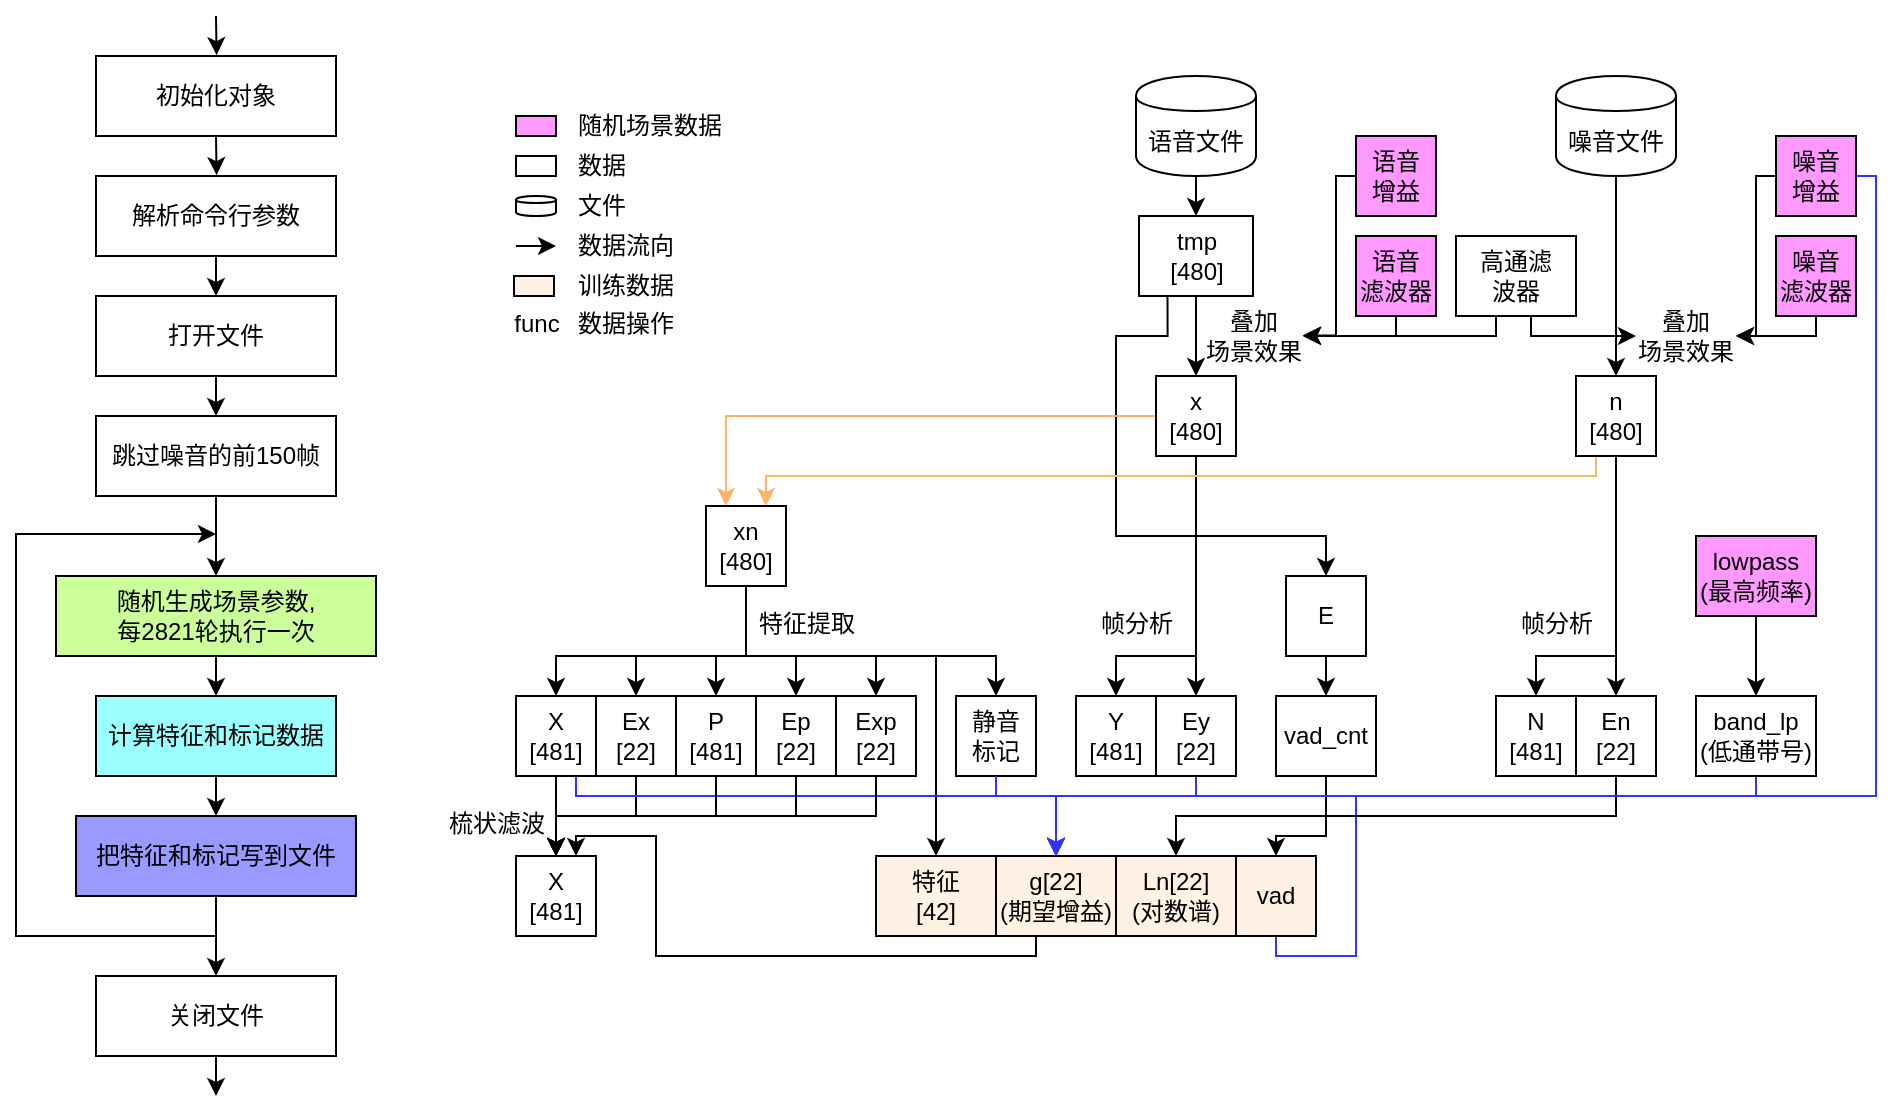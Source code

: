 <mxfile version="12.1.7" pages="1"><diagram id="Eno1FcE4pSasmnX2kMpa" name="Page-1"><mxGraphModel dx="1385" dy="594" grid="1" gridSize="10" guides="1" tooltips="1" connect="1" arrows="1" fold="1" page="1" pageScale="1" pageWidth="1169" pageHeight="827" math="0" shadow="0"><root><mxCell id="0"/><mxCell id="1" parent="0"/><mxCell id="DmsO5aZ3z_iP_1hKbd0V-72" style="edgeStyle=orthogonalEdgeStyle;rounded=0;orthogonalLoop=1;jettySize=auto;html=1;exitX=0.5;exitY=1;exitDx=0;exitDy=0;entryX=0.5;entryY=0;entryDx=0;entryDy=0;" edge="1" parent="1" source="DmsO5aZ3z_iP_1hKbd0V-73" target="DmsO5aZ3z_iP_1hKbd0V-75"><mxGeometry relative="1" as="geometry"/></mxCell><mxCell id="DmsO5aZ3z_iP_1hKbd0V-73" value="解析命令行参数" style="rounded=0;whiteSpace=wrap;html=1;" vertex="1" parent="1"><mxGeometry x="120" y="260" width="120" height="40" as="geometry"/></mxCell><mxCell id="DmsO5aZ3z_iP_1hKbd0V-74" style="edgeStyle=orthogonalEdgeStyle;rounded=0;orthogonalLoop=1;jettySize=auto;html=1;exitX=0.5;exitY=1;exitDx=0;exitDy=0;entryX=0.5;entryY=0;entryDx=0;entryDy=0;" edge="1" parent="1" source="DmsO5aZ3z_iP_1hKbd0V-75" target="DmsO5aZ3z_iP_1hKbd0V-77"><mxGeometry relative="1" as="geometry"/></mxCell><mxCell id="DmsO5aZ3z_iP_1hKbd0V-75" value="打开文件" style="rounded=0;whiteSpace=wrap;html=1;" vertex="1" parent="1"><mxGeometry x="120" y="320" width="120" height="40" as="geometry"/></mxCell><mxCell id="DmsO5aZ3z_iP_1hKbd0V-76" style="edgeStyle=orthogonalEdgeStyle;rounded=0;orthogonalLoop=1;jettySize=auto;html=1;exitX=0.5;exitY=1;exitDx=0;exitDy=0;entryX=0.5;entryY=0;entryDx=0;entryDy=0;" edge="1" parent="1" source="DmsO5aZ3z_iP_1hKbd0V-77" target="DmsO5aZ3z_iP_1hKbd0V-79"><mxGeometry relative="1" as="geometry"/></mxCell><mxCell id="DmsO5aZ3z_iP_1hKbd0V-77" value="跳过噪音的前150帧" style="rounded=0;whiteSpace=wrap;html=1;" vertex="1" parent="1"><mxGeometry x="120" y="380" width="120" height="40" as="geometry"/></mxCell><mxCell id="DmsO5aZ3z_iP_1hKbd0V-97" style="edgeStyle=orthogonalEdgeStyle;rounded=0;orthogonalLoop=1;jettySize=auto;html=1;exitX=0.5;exitY=1;exitDx=0;exitDy=0;entryX=0.5;entryY=0;entryDx=0;entryDy=0;" edge="1" parent="1" source="DmsO5aZ3z_iP_1hKbd0V-79" target="DmsO5aZ3z_iP_1hKbd0V-87"><mxGeometry relative="1" as="geometry"/></mxCell><mxCell id="DmsO5aZ3z_iP_1hKbd0V-79" value="随机生成场景参数, &lt;br&gt;每2821轮执行一次" style="rounded=0;whiteSpace=wrap;html=1;fillColor=#CCFF99;" vertex="1" parent="1"><mxGeometry x="100" y="460" width="160" height="40" as="geometry"/></mxCell><mxCell id="DmsO5aZ3z_iP_1hKbd0V-80" style="edgeStyle=orthogonalEdgeStyle;rounded=0;orthogonalLoop=1;jettySize=auto;html=1;exitX=0.5;exitY=1;exitDx=0;exitDy=0;entryX=0.5;entryY=0;entryDx=0;entryDy=0;" edge="1" parent="1" target="DmsO5aZ3z_iP_1hKbd0V-83"><mxGeometry relative="1" as="geometry"><mxPoint x="199.167" y="740.167" as="sourcePoint"/></mxGeometry></mxCell><mxCell id="DmsO5aZ3z_iP_1hKbd0V-82" style="edgeStyle=orthogonalEdgeStyle;rounded=0;orthogonalLoop=1;jettySize=auto;html=1;exitX=0.5;exitY=1;exitDx=0;exitDy=0;entryX=0.5;entryY=0;entryDx=0;entryDy=0;" edge="1" parent="1" source="DmsO5aZ3z_iP_1hKbd0V-83"><mxGeometry relative="1" as="geometry"><mxPoint x="199.167" y="820.167" as="targetPoint"/></mxGeometry></mxCell><mxCell id="DmsO5aZ3z_iP_1hKbd0V-96" style="edgeStyle=orthogonalEdgeStyle;rounded=0;orthogonalLoop=1;jettySize=auto;html=1;exitX=0.5;exitY=1;exitDx=0;exitDy=0;entryX=0.5;entryY=0;entryDx=0;entryDy=0;" edge="1" parent="1" source="DmsO5aZ3z_iP_1hKbd0V-87" target="DmsO5aZ3z_iP_1hKbd0V-90"><mxGeometry relative="1" as="geometry"/></mxCell><mxCell id="DmsO5aZ3z_iP_1hKbd0V-87" value="计算特征和标记数据" style="rounded=0;whiteSpace=wrap;html=1;fillColor=#99FFFF;" vertex="1" parent="1"><mxGeometry x="120" y="520" width="120" height="40" as="geometry"/></mxCell><mxCell id="DmsO5aZ3z_iP_1hKbd0V-88" style="edgeStyle=orthogonalEdgeStyle;rounded=0;orthogonalLoop=1;jettySize=auto;html=1;exitX=0.5;exitY=1;exitDx=0;exitDy=0;entryX=0.5;entryY=0;entryDx=0;entryDy=0;" edge="1" parent="1" source="DmsO5aZ3z_iP_1hKbd0V-90" target="DmsO5aZ3z_iP_1hKbd0V-95"><mxGeometry relative="1" as="geometry"><mxPoint x="199.5" y="730" as="targetPoint"/></mxGeometry></mxCell><mxCell id="DmsO5aZ3z_iP_1hKbd0V-89" style="edgeStyle=orthogonalEdgeStyle;rounded=0;orthogonalLoop=1;jettySize=auto;html=1;exitX=0.5;exitY=1;exitDx=0;exitDy=0;" edge="1" parent="1" source="DmsO5aZ3z_iP_1hKbd0V-90"><mxGeometry relative="1" as="geometry"><mxPoint x="180" y="439" as="targetPoint"/><Array as="points"><mxPoint x="180" y="640"/><mxPoint x="80" y="640"/><mxPoint x="80" y="439"/></Array></mxGeometry></mxCell><mxCell id="DmsO5aZ3z_iP_1hKbd0V-90" value="把特征和标记写到文件" style="rounded=0;whiteSpace=wrap;html=1;fillColor=#9999FF;" vertex="1" parent="1"><mxGeometry x="110" y="580" width="140" height="40" as="geometry"/></mxCell><mxCell id="DmsO5aZ3z_iP_1hKbd0V-91" style="edgeStyle=orthogonalEdgeStyle;rounded=0;orthogonalLoop=1;jettySize=auto;html=1;exitX=0.5;exitY=1;exitDx=0;exitDy=0;entryX=0.5;entryY=0;entryDx=0;entryDy=0;" edge="1" parent="1" source="DmsO5aZ3z_iP_1hKbd0V-92"><mxGeometry relative="1" as="geometry"><mxPoint x="180.286" y="259.571" as="targetPoint"/></mxGeometry></mxCell><mxCell id="DmsO5aZ3z_iP_1hKbd0V-92" value="初始化对象" style="rounded=0;whiteSpace=wrap;html=1;" vertex="1" parent="1"><mxGeometry x="120" y="200" width="120" height="40" as="geometry"/></mxCell><mxCell id="DmsO5aZ3z_iP_1hKbd0V-93" style="edgeStyle=orthogonalEdgeStyle;rounded=0;orthogonalLoop=1;jettySize=auto;html=1;exitX=0.5;exitY=1;exitDx=0;exitDy=0;entryX=0.5;entryY=0;entryDx=0;entryDy=0;" edge="1" parent="1"><mxGeometry relative="1" as="geometry"><mxPoint x="180.286" y="199.571" as="targetPoint"/><mxPoint x="180" y="180" as="sourcePoint"/></mxGeometry></mxCell><mxCell id="DmsO5aZ3z_iP_1hKbd0V-94" style="edgeStyle=orthogonalEdgeStyle;rounded=0;orthogonalLoop=1;jettySize=auto;html=1;exitX=0.5;exitY=1;exitDx=0;exitDy=0;" edge="1" parent="1" source="DmsO5aZ3z_iP_1hKbd0V-95"><mxGeometry relative="1" as="geometry"><mxPoint x="180" y="720" as="targetPoint"/></mxGeometry></mxCell><mxCell id="DmsO5aZ3z_iP_1hKbd0V-95" value="关闭文件" style="rounded=0;whiteSpace=wrap;html=1;shadow=0;strokeColor=#000000;fillColor=none;" vertex="1" parent="1"><mxGeometry x="120" y="660" width="120" height="40" as="geometry"/></mxCell><mxCell id="DmsO5aZ3z_iP_1hKbd0V-251" style="edgeStyle=orthogonalEdgeStyle;rounded=0;orthogonalLoop=1;jettySize=auto;html=1;exitX=0.5;exitY=1;exitDx=0;exitDy=0;entryX=0.5;entryY=0;entryDx=0;entryDy=0;strokeColor=#000000;fillColor=#33FFFF;" edge="1" parent="1" source="DmsO5aZ3z_iP_1hKbd0V-149" target="DmsO5aZ3z_iP_1hKbd0V-151"><mxGeometry relative="1" as="geometry"/></mxCell><mxCell id="DmsO5aZ3z_iP_1hKbd0V-149" value="语音文件" style="shape=cylinder;whiteSpace=wrap;html=1;boundedLbl=1;backgroundOutline=1;fillColor=none;" vertex="1" parent="1"><mxGeometry x="640" y="210" width="60" height="50" as="geometry"/></mxCell><mxCell id="DmsO5aZ3z_iP_1hKbd0V-166" style="edgeStyle=orthogonalEdgeStyle;rounded=0;orthogonalLoop=1;jettySize=auto;html=1;exitX=0.5;exitY=1;exitDx=0;exitDy=0;entryX=0.5;entryY=0;entryDx=0;entryDy=0;" edge="1" parent="1" source="DmsO5aZ3z_iP_1hKbd0V-150" target="DmsO5aZ3z_iP_1hKbd0V-165"><mxGeometry relative="1" as="geometry"/></mxCell><mxCell id="DmsO5aZ3z_iP_1hKbd0V-150" value="噪音文件" style="shape=cylinder;whiteSpace=wrap;html=1;boundedLbl=1;backgroundOutline=1;fillColor=none;" vertex="1" parent="1"><mxGeometry x="850" y="210" width="60" height="50" as="geometry"/></mxCell><mxCell id="DmsO5aZ3z_iP_1hKbd0V-156" style="edgeStyle=orthogonalEdgeStyle;rounded=0;orthogonalLoop=1;jettySize=auto;html=1;entryX=0.5;entryY=0;entryDx=0;entryDy=0;" edge="1" parent="1" source="DmsO5aZ3z_iP_1hKbd0V-151" target="DmsO5aZ3z_iP_1hKbd0V-155"><mxGeometry relative="1" as="geometry"/></mxCell><mxCell id="DmsO5aZ3z_iP_1hKbd0V-245" style="edgeStyle=orthogonalEdgeStyle;rounded=0;orthogonalLoop=1;jettySize=auto;html=1;entryX=0.5;entryY=0;entryDx=0;entryDy=0;strokeColor=#000000;fillColor=#33FFFF;exitX=0.25;exitY=1;exitDx=0;exitDy=0;" edge="1" parent="1" source="DmsO5aZ3z_iP_1hKbd0V-151" target="DmsO5aZ3z_iP_1hKbd0V-152"><mxGeometry relative="1" as="geometry"><Array as="points"><mxPoint x="656" y="340"/><mxPoint x="630" y="340"/><mxPoint x="630" y="440"/><mxPoint x="735" y="440"/></Array></mxGeometry></mxCell><mxCell id="DmsO5aZ3z_iP_1hKbd0V-151" value="tmp&lt;br&gt;[480]" style="rounded=0;whiteSpace=wrap;html=1;fillColor=none;" vertex="1" parent="1"><mxGeometry x="641.5" y="280" width="57" height="40" as="geometry"/></mxCell><mxCell id="DmsO5aZ3z_iP_1hKbd0V-244" style="edgeStyle=orthogonalEdgeStyle;rounded=0;orthogonalLoop=1;jettySize=auto;html=1;exitX=0.5;exitY=1;exitDx=0;exitDy=0;entryX=0.5;entryY=0;entryDx=0;entryDy=0;strokeColor=#000000;fillColor=#FFB366;" edge="1" parent="1" source="DmsO5aZ3z_iP_1hKbd0V-152" target="DmsO5aZ3z_iP_1hKbd0V-153"><mxGeometry relative="1" as="geometry"/></mxCell><mxCell id="DmsO5aZ3z_iP_1hKbd0V-152" value="E" style="rounded=0;whiteSpace=wrap;html=1;fillColor=none;" vertex="1" parent="1"><mxGeometry x="715" y="460" width="40" height="40" as="geometry"/></mxCell><mxCell id="DmsO5aZ3z_iP_1hKbd0V-246" style="edgeStyle=orthogonalEdgeStyle;rounded=0;orthogonalLoop=1;jettySize=auto;html=1;exitX=0.5;exitY=1;exitDx=0;exitDy=0;entryX=0.5;entryY=0;entryDx=0;entryDy=0;strokeColor=#000000;fillColor=#FFB366;" edge="1" parent="1" source="DmsO5aZ3z_iP_1hKbd0V-153" target="DmsO5aZ3z_iP_1hKbd0V-154"><mxGeometry relative="1" as="geometry"><Array as="points"><mxPoint x="735" y="590"/><mxPoint x="710" y="590"/></Array></mxGeometry></mxCell><mxCell id="DmsO5aZ3z_iP_1hKbd0V-153" value="vad_cnt" style="rounded=0;whiteSpace=wrap;html=1;fillColor=none;" vertex="1" parent="1"><mxGeometry x="710" y="520" width="50" height="40" as="geometry"/></mxCell><mxCell id="DmsO5aZ3z_iP_1hKbd0V-247" style="edgeStyle=orthogonalEdgeStyle;rounded=0;orthogonalLoop=1;jettySize=auto;html=1;entryX=0.5;entryY=0;entryDx=0;entryDy=0;strokeColor=#3333FF;fillColor=#FFB366;exitX=0.5;exitY=1;exitDx=0;exitDy=0;" edge="1" parent="1" source="DmsO5aZ3z_iP_1hKbd0V-154" target="DmsO5aZ3z_iP_1hKbd0V-206"><mxGeometry relative="1" as="geometry"><Array as="points"><mxPoint x="710" y="650"/><mxPoint x="750" y="650"/><mxPoint x="750" y="570"/><mxPoint x="600" y="570"/></Array></mxGeometry></mxCell><mxCell id="DmsO5aZ3z_iP_1hKbd0V-154" value="vad" style="rounded=0;whiteSpace=wrap;html=1;fillColor=#FFF1E3;" vertex="1" parent="1"><mxGeometry x="690" y="600" width="40" height="40" as="geometry"/></mxCell><mxCell id="DmsO5aZ3z_iP_1hKbd0V-172" style="edgeStyle=orthogonalEdgeStyle;rounded=0;orthogonalLoop=1;jettySize=auto;html=1;exitX=0.5;exitY=1;exitDx=0;exitDy=0;entryX=0.5;entryY=0;entryDx=0;entryDy=0;" edge="1" parent="1" source="DmsO5aZ3z_iP_1hKbd0V-155" target="DmsO5aZ3z_iP_1hKbd0V-168"><mxGeometry relative="1" as="geometry"/></mxCell><mxCell id="DmsO5aZ3z_iP_1hKbd0V-175" style="edgeStyle=orthogonalEdgeStyle;rounded=0;orthogonalLoop=1;jettySize=auto;html=1;exitX=0.5;exitY=1;exitDx=0;exitDy=0;entryX=0.5;entryY=0;entryDx=0;entryDy=0;" edge="1" parent="1" source="DmsO5aZ3z_iP_1hKbd0V-155" target="DmsO5aZ3z_iP_1hKbd0V-169"><mxGeometry relative="1" as="geometry"><Array as="points"><mxPoint x="670" y="500"/><mxPoint x="630" y="500"/></Array></mxGeometry></mxCell><mxCell id="DmsO5aZ3z_iP_1hKbd0V-182" style="edgeStyle=orthogonalEdgeStyle;rounded=0;orthogonalLoop=1;jettySize=auto;html=1;entryX=0.25;entryY=0;entryDx=0;entryDy=0;strokeColor=#FFB366;fillColor=#FFB366;" edge="1" parent="1" source="DmsO5aZ3z_iP_1hKbd0V-155" target="DmsO5aZ3z_iP_1hKbd0V-181"><mxGeometry relative="1" as="geometry"/></mxCell><mxCell id="DmsO5aZ3z_iP_1hKbd0V-155" value="x&lt;br&gt;[480]" style="rounded=0;whiteSpace=wrap;html=1;fillColor=none;" vertex="1" parent="1"><mxGeometry x="650" y="360" width="40" height="40" as="geometry"/></mxCell><mxCell id="DmsO5aZ3z_iP_1hKbd0V-173" style="edgeStyle=orthogonalEdgeStyle;rounded=0;orthogonalLoop=1;jettySize=auto;html=1;exitX=0.5;exitY=1;exitDx=0;exitDy=0;entryX=0.5;entryY=0;entryDx=0;entryDy=0;" edge="1" parent="1" source="DmsO5aZ3z_iP_1hKbd0V-165" target="DmsO5aZ3z_iP_1hKbd0V-170"><mxGeometry relative="1" as="geometry"/></mxCell><mxCell id="DmsO5aZ3z_iP_1hKbd0V-174" style="edgeStyle=orthogonalEdgeStyle;rounded=0;orthogonalLoop=1;jettySize=auto;html=1;exitX=0.5;exitY=1;exitDx=0;exitDy=0;entryX=0.5;entryY=0;entryDx=0;entryDy=0;" edge="1" parent="1" source="DmsO5aZ3z_iP_1hKbd0V-165" target="DmsO5aZ3z_iP_1hKbd0V-171"><mxGeometry relative="1" as="geometry"><Array as="points"><mxPoint x="880" y="500"/><mxPoint x="840" y="500"/></Array></mxGeometry></mxCell><mxCell id="DmsO5aZ3z_iP_1hKbd0V-183" style="edgeStyle=orthogonalEdgeStyle;rounded=0;orthogonalLoop=1;jettySize=auto;html=1;entryX=0.75;entryY=0;entryDx=0;entryDy=0;strokeColor=#FFB366;exitX=0;exitY=0.5;exitDx=0;exitDy=0;" edge="1" parent="1" source="DmsO5aZ3z_iP_1hKbd0V-165" target="DmsO5aZ3z_iP_1hKbd0V-181"><mxGeometry relative="1" as="geometry"><Array as="points"><mxPoint x="860" y="400"/><mxPoint x="870" y="400"/><mxPoint x="870" y="410"/><mxPoint x="455" y="410"/></Array></mxGeometry></mxCell><mxCell id="DmsO5aZ3z_iP_1hKbd0V-165" value="n&lt;br&gt;[480]" style="rounded=0;whiteSpace=wrap;html=1;fillColor=none;" vertex="1" parent="1"><mxGeometry x="860" y="360" width="40" height="40" as="geometry"/></mxCell><mxCell id="DmsO5aZ3z_iP_1hKbd0V-167" value="叠加&lt;br&gt;场景效果" style="text;html=1;strokeColor=none;fillColor=none;align=center;verticalAlign=middle;whiteSpace=wrap;rounded=0;" vertex="1" parent="1"><mxGeometry x="890" y="330" width="50" height="20" as="geometry"/></mxCell><mxCell id="DmsO5aZ3z_iP_1hKbd0V-208" style="edgeStyle=orthogonalEdgeStyle;rounded=0;orthogonalLoop=1;jettySize=auto;html=1;entryX=0.5;entryY=0;entryDx=0;entryDy=0;strokeColor=#3333FF;" edge="1" parent="1" source="DmsO5aZ3z_iP_1hKbd0V-168" target="DmsO5aZ3z_iP_1hKbd0V-206"><mxGeometry relative="1" as="geometry"><Array as="points"><mxPoint x="670" y="570"/><mxPoint x="600" y="570"/></Array></mxGeometry></mxCell><mxCell id="DmsO5aZ3z_iP_1hKbd0V-168" value="Ey&lt;br&gt;[22]" style="rounded=0;whiteSpace=wrap;html=1;" vertex="1" parent="1"><mxGeometry x="650" y="520" width="40" height="40" as="geometry"/></mxCell><mxCell id="DmsO5aZ3z_iP_1hKbd0V-169" value="Y&lt;br&gt;[481]" style="rounded=0;whiteSpace=wrap;html=1;" vertex="1" parent="1"><mxGeometry x="610" y="520" width="40" height="40" as="geometry"/></mxCell><mxCell id="DmsO5aZ3z_iP_1hKbd0V-179" style="edgeStyle=orthogonalEdgeStyle;rounded=0;orthogonalLoop=1;jettySize=auto;html=1;exitX=0.5;exitY=1;exitDx=0;exitDy=0;entryX=0;entryY=0.5;entryDx=0;entryDy=0;" edge="1" parent="1" source="DmsO5aZ3z_iP_1hKbd0V-170" target="DmsO5aZ3z_iP_1hKbd0V-230"><mxGeometry relative="1" as="geometry"><mxPoint x="650" y="640.167" as="targetPoint"/><Array as="points"><mxPoint x="880" y="580"/><mxPoint x="660" y="580"/></Array></mxGeometry></mxCell><mxCell id="DmsO5aZ3z_iP_1hKbd0V-170" value="En&lt;br&gt;[22]" style="rounded=0;whiteSpace=wrap;html=1;" vertex="1" parent="1"><mxGeometry x="860" y="520" width="40" height="40" as="geometry"/></mxCell><mxCell id="DmsO5aZ3z_iP_1hKbd0V-171" value="N&lt;br&gt;[481]" style="rounded=0;whiteSpace=wrap;html=1;" vertex="1" parent="1"><mxGeometry x="820" y="520" width="40" height="40" as="geometry"/></mxCell><mxCell id="DmsO5aZ3z_iP_1hKbd0V-176" value="帧分析" style="text;html=1;align=center;" vertex="1" parent="1"><mxGeometry x="610" y="470" width="60" height="20" as="geometry"/></mxCell><mxCell id="DmsO5aZ3z_iP_1hKbd0V-177" value="帧分析" style="text;html=1;align=center;" vertex="1" parent="1"><mxGeometry x="820" y="470" width="60" height="20" as="geometry"/></mxCell><mxCell id="DmsO5aZ3z_iP_1hKbd0V-192" style="edgeStyle=orthogonalEdgeStyle;rounded=0;orthogonalLoop=1;jettySize=auto;html=1;entryX=0.5;entryY=0;entryDx=0;entryDy=0;" edge="1" parent="1" source="DmsO5aZ3z_iP_1hKbd0V-181" target="DmsO5aZ3z_iP_1hKbd0V-190"><mxGeometry relative="1" as="geometry"><Array as="points"><mxPoint x="445" y="500"/><mxPoint x="570" y="500"/></Array></mxGeometry></mxCell><mxCell id="DmsO5aZ3z_iP_1hKbd0V-193" style="edgeStyle=orthogonalEdgeStyle;rounded=0;orthogonalLoop=1;jettySize=auto;html=1;entryX=0.5;entryY=0;entryDx=0;entryDy=0;" edge="1" parent="1" source="DmsO5aZ3z_iP_1hKbd0V-181" target="DmsO5aZ3z_iP_1hKbd0V-186"><mxGeometry relative="1" as="geometry"><Array as="points"><mxPoint x="445" y="500"/><mxPoint x="350" y="500"/></Array></mxGeometry></mxCell><mxCell id="DmsO5aZ3z_iP_1hKbd0V-194" style="edgeStyle=orthogonalEdgeStyle;rounded=0;orthogonalLoop=1;jettySize=auto;html=1;" edge="1" parent="1" source="DmsO5aZ3z_iP_1hKbd0V-181" target="DmsO5aZ3z_iP_1hKbd0V-185"><mxGeometry relative="1" as="geometry"><mxPoint x="455" y="440" as="sourcePoint"/><mxPoint x="400" y="520.167" as="targetPoint"/><Array as="points"><mxPoint x="445" y="500"/><mxPoint x="390" y="500"/></Array></mxGeometry></mxCell><mxCell id="DmsO5aZ3z_iP_1hKbd0V-195" style="edgeStyle=orthogonalEdgeStyle;rounded=0;orthogonalLoop=1;jettySize=auto;html=1;entryX=0.5;entryY=0;entryDx=0;entryDy=0;" edge="1" parent="1" source="DmsO5aZ3z_iP_1hKbd0V-181" target="DmsO5aZ3z_iP_1hKbd0V-188"><mxGeometry relative="1" as="geometry"><Array as="points"><mxPoint x="445" y="500"/><mxPoint x="430" y="500"/></Array></mxGeometry></mxCell><mxCell id="DmsO5aZ3z_iP_1hKbd0V-196" style="edgeStyle=orthogonalEdgeStyle;rounded=0;orthogonalLoop=1;jettySize=auto;html=1;entryX=0.5;entryY=0;entryDx=0;entryDy=0;" edge="1" parent="1" source="DmsO5aZ3z_iP_1hKbd0V-181" target="DmsO5aZ3z_iP_1hKbd0V-187"><mxGeometry relative="1" as="geometry"><Array as="points"><mxPoint x="445" y="500"/><mxPoint x="470" y="500"/></Array></mxGeometry></mxCell><mxCell id="DmsO5aZ3z_iP_1hKbd0V-197" style="edgeStyle=orthogonalEdgeStyle;rounded=0;orthogonalLoop=1;jettySize=auto;html=1;entryX=0.5;entryY=0;entryDx=0;entryDy=0;" edge="1" parent="1" source="DmsO5aZ3z_iP_1hKbd0V-181" target="DmsO5aZ3z_iP_1hKbd0V-189"><mxGeometry relative="1" as="geometry"><Array as="points"><mxPoint x="445" y="500"/><mxPoint x="510" y="500"/></Array></mxGeometry></mxCell><mxCell id="DmsO5aZ3z_iP_1hKbd0V-198" style="edgeStyle=orthogonalEdgeStyle;rounded=0;orthogonalLoop=1;jettySize=auto;html=1;" edge="1" parent="1" source="DmsO5aZ3z_iP_1hKbd0V-181" target="DmsO5aZ3z_iP_1hKbd0V-191"><mxGeometry relative="1" as="geometry"><Array as="points"><mxPoint x="445" y="500"/><mxPoint x="540" y="500"/></Array></mxGeometry></mxCell><mxCell id="DmsO5aZ3z_iP_1hKbd0V-181" value="xn&lt;br&gt;[480]" style="rounded=0;whiteSpace=wrap;html=1;fillColor=none;" vertex="1" parent="1"><mxGeometry x="425" y="425" width="40" height="40" as="geometry"/></mxCell><mxCell id="DmsO5aZ3z_iP_1hKbd0V-202" style="edgeStyle=orthogonalEdgeStyle;rounded=0;orthogonalLoop=1;jettySize=auto;html=1;exitX=0.5;exitY=1;exitDx=0;exitDy=0;entryX=0.5;entryY=0;entryDx=0;entryDy=0;" edge="1" parent="1" source="DmsO5aZ3z_iP_1hKbd0V-185" target="DmsO5aZ3z_iP_1hKbd0V-199"><mxGeometry relative="1" as="geometry"><mxPoint x="345" y="600" as="targetPoint"/><Array as="points"><mxPoint x="390" y="580"/><mxPoint x="350" y="580"/></Array></mxGeometry></mxCell><mxCell id="DmsO5aZ3z_iP_1hKbd0V-209" style="edgeStyle=orthogonalEdgeStyle;rounded=0;orthogonalLoop=1;jettySize=auto;html=1;entryX=0.5;entryY=0;entryDx=0;entryDy=0;strokeColor=#3333FF;exitX=0.75;exitY=1;exitDx=0;exitDy=0;" edge="1" parent="1" source="DmsO5aZ3z_iP_1hKbd0V-186" target="DmsO5aZ3z_iP_1hKbd0V-206"><mxGeometry relative="1" as="geometry"><Array as="points"><mxPoint x="360" y="570"/><mxPoint x="600" y="570"/></Array></mxGeometry></mxCell><mxCell id="DmsO5aZ3z_iP_1hKbd0V-185" value="Ex&lt;br&gt;[22]" style="rounded=0;whiteSpace=wrap;html=1;" vertex="1" parent="1"><mxGeometry x="370" y="520" width="40" height="40" as="geometry"/></mxCell><mxCell id="DmsO5aZ3z_iP_1hKbd0V-200" style="edgeStyle=orthogonalEdgeStyle;rounded=0;orthogonalLoop=1;jettySize=auto;html=1;exitX=0.5;exitY=1;exitDx=0;exitDy=0;entryX=0.5;entryY=0;entryDx=0;entryDy=0;" edge="1" parent="1" source="DmsO5aZ3z_iP_1hKbd0V-186" target="DmsO5aZ3z_iP_1hKbd0V-199"><mxGeometry relative="1" as="geometry"/></mxCell><mxCell id="DmsO5aZ3z_iP_1hKbd0V-186" value="X&lt;br&gt;[481]" style="rounded=0;whiteSpace=wrap;html=1;fillColor=none;" vertex="1" parent="1"><mxGeometry x="330" y="520" width="40" height="40" as="geometry"/></mxCell><mxCell id="DmsO5aZ3z_iP_1hKbd0V-237" style="edgeStyle=orthogonalEdgeStyle;rounded=0;orthogonalLoop=1;jettySize=auto;html=1;exitX=0.5;exitY=1;exitDx=0;exitDy=0;entryX=0.5;entryY=0;entryDx=0;entryDy=0;strokeColor=#000000;" edge="1" parent="1" source="DmsO5aZ3z_iP_1hKbd0V-187" target="DmsO5aZ3z_iP_1hKbd0V-199"><mxGeometry relative="1" as="geometry"><Array as="points"><mxPoint x="470" y="580"/><mxPoint x="350" y="580"/></Array></mxGeometry></mxCell><mxCell id="DmsO5aZ3z_iP_1hKbd0V-187" value="Ep&lt;br&gt;[22]" style="rounded=0;whiteSpace=wrap;html=1;" vertex="1" parent="1"><mxGeometry x="450" y="520" width="40" height="40" as="geometry"/></mxCell><mxCell id="DmsO5aZ3z_iP_1hKbd0V-250" style="edgeStyle=orthogonalEdgeStyle;rounded=0;orthogonalLoop=1;jettySize=auto;html=1;entryX=0.5;entryY=0;entryDx=0;entryDy=0;strokeColor=#000000;fillColor=#FFB366;" edge="1" parent="1" source="DmsO5aZ3z_iP_1hKbd0V-188" target="DmsO5aZ3z_iP_1hKbd0V-199"><mxGeometry relative="1" as="geometry"><Array as="points"><mxPoint x="430" y="580"/><mxPoint x="350" y="580"/></Array></mxGeometry></mxCell><mxCell id="DmsO5aZ3z_iP_1hKbd0V-188" value="P&lt;br&gt;[481]" style="rounded=0;whiteSpace=wrap;html=1;" vertex="1" parent="1"><mxGeometry x="410" y="520" width="40" height="40" as="geometry"/></mxCell><mxCell id="DmsO5aZ3z_iP_1hKbd0V-204" style="edgeStyle=orthogonalEdgeStyle;rounded=0;orthogonalLoop=1;jettySize=auto;html=1;entryX=0.5;entryY=0;entryDx=0;entryDy=0;" edge="1" parent="1" source="DmsO5aZ3z_iP_1hKbd0V-189" target="DmsO5aZ3z_iP_1hKbd0V-199"><mxGeometry relative="1" as="geometry"><Array as="points"><mxPoint x="510" y="580"/><mxPoint x="350" y="580"/></Array></mxGeometry></mxCell><mxCell id="DmsO5aZ3z_iP_1hKbd0V-189" value="Exp&lt;br&gt;[22]" style="rounded=0;whiteSpace=wrap;html=1;" vertex="1" parent="1"><mxGeometry x="490" y="520" width="40" height="40" as="geometry"/></mxCell><mxCell id="DmsO5aZ3z_iP_1hKbd0V-190" value="静音&lt;br&gt;标记" style="rounded=0;whiteSpace=wrap;html=1;" vertex="1" parent="1"><mxGeometry x="550" y="520" width="40" height="40" as="geometry"/></mxCell><mxCell id="DmsO5aZ3z_iP_1hKbd0V-191" value="特征&lt;br&gt;[42]" style="rounded=0;whiteSpace=wrap;html=1;fillColor=#FFF1E3;" vertex="1" parent="1"><mxGeometry x="510" y="600" width="60" height="40" as="geometry"/></mxCell><mxCell id="DmsO5aZ3z_iP_1hKbd0V-199" value="X&lt;br&gt;[481]" style="rounded=0;whiteSpace=wrap;html=1;fillColor=none;" vertex="1" parent="1"><mxGeometry x="330" y="600" width="40" height="40" as="geometry"/></mxCell><mxCell id="DmsO5aZ3z_iP_1hKbd0V-201" value="特征提取" style="text;html=1;align=center;" vertex="1" parent="1"><mxGeometry x="445" y="470" width="60" height="20" as="geometry"/></mxCell><mxCell id="DmsO5aZ3z_iP_1hKbd0V-210" style="edgeStyle=orthogonalEdgeStyle;rounded=0;orthogonalLoop=1;jettySize=auto;html=1;entryX=0.5;entryY=0;entryDx=0;entryDy=0;strokeColor=#3333FF;" edge="1" parent="1" source="DmsO5aZ3z_iP_1hKbd0V-190" target="DmsO5aZ3z_iP_1hKbd0V-206"><mxGeometry relative="1" as="geometry"><Array as="points"><mxPoint x="570" y="570"/><mxPoint x="600" y="570"/></Array></mxGeometry></mxCell><mxCell id="DmsO5aZ3z_iP_1hKbd0V-205" value="梳状滤波" style="text;html=1;align=center;" vertex="1" parent="1"><mxGeometry x="290" y="570" width="60" height="30" as="geometry"/></mxCell><mxCell id="DmsO5aZ3z_iP_1hKbd0V-207" style="edgeStyle=orthogonalEdgeStyle;rounded=0;orthogonalLoop=1;jettySize=auto;html=1;exitX=0.5;exitY=1;exitDx=0;exitDy=0;entryX=0.75;entryY=0;entryDx=0;entryDy=0;" edge="1" parent="1" source="DmsO5aZ3z_iP_1hKbd0V-206" target="DmsO5aZ3z_iP_1hKbd0V-199"><mxGeometry relative="1" as="geometry"><mxPoint x="370" y="650" as="targetPoint"/><Array as="points"><mxPoint x="590" y="650"/><mxPoint x="400" y="650"/><mxPoint x="400" y="590"/><mxPoint x="360" y="590"/></Array></mxGeometry></mxCell><mxCell id="DmsO5aZ3z_iP_1hKbd0V-206" value="g[22]&lt;br&gt;(期望增益)" style="rounded=0;whiteSpace=wrap;html=1;fillColor=#FFF1E3;" vertex="1" parent="1"><mxGeometry x="570" y="600" width="60" height="40" as="geometry"/></mxCell><mxCell id="DmsO5aZ3z_iP_1hKbd0V-243" style="edgeStyle=orthogonalEdgeStyle;rounded=0;orthogonalLoop=1;jettySize=auto;html=1;entryX=0.997;entryY=0.486;entryDx=0;entryDy=0;strokeColor=#000000;exitX=0;exitY=0.5;exitDx=0;exitDy=0;entryPerimeter=0;" edge="1" parent="1" source="DmsO5aZ3z_iP_1hKbd0V-211" target="DmsO5aZ3z_iP_1hKbd0V-160"><mxGeometry relative="1" as="geometry"><Array as="points"><mxPoint x="740" y="260"/><mxPoint x="740" y="340"/></Array></mxGeometry></mxCell><mxCell id="DmsO5aZ3z_iP_1hKbd0V-211" value="语音&lt;br&gt;增益" style="rounded=0;whiteSpace=wrap;html=1;fillColor=#FF99FF;" vertex="1" parent="1"><mxGeometry x="750" y="240" width="40" height="40" as="geometry"/></mxCell><mxCell id="DmsO5aZ3z_iP_1hKbd0V-225" style="edgeStyle=orthogonalEdgeStyle;rounded=0;orthogonalLoop=1;jettySize=auto;html=1;strokeColor=#000000;exitX=0.5;exitY=1;exitDx=0;exitDy=0;" edge="1" parent="1" source="DmsO5aZ3z_iP_1hKbd0V-216" target="DmsO5aZ3z_iP_1hKbd0V-167"><mxGeometry relative="1" as="geometry"><Array as="points"><mxPoint x="980" y="340"/></Array></mxGeometry></mxCell><mxCell id="DmsO5aZ3z_iP_1hKbd0V-227" style="edgeStyle=orthogonalEdgeStyle;rounded=0;orthogonalLoop=1;jettySize=auto;html=1;entryX=0.5;entryY=0;entryDx=0;entryDy=0;strokeColor=#3333FF;exitX=1;exitY=0.5;exitDx=0;exitDy=0;" edge="1" parent="1" source="DmsO5aZ3z_iP_1hKbd0V-212" target="DmsO5aZ3z_iP_1hKbd0V-206"><mxGeometry relative="1" as="geometry"><Array as="points"><mxPoint x="1010" y="260"/><mxPoint x="1010" y="570"/><mxPoint x="600" y="570"/></Array></mxGeometry></mxCell><mxCell id="DmsO5aZ3z_iP_1hKbd0V-212" value="噪音&lt;br&gt;增益" style="rounded=0;whiteSpace=wrap;html=1;fillColor=#FF99FF;" vertex="1" parent="1"><mxGeometry x="960" y="240" width="40" height="40" as="geometry"/></mxCell><mxCell id="DmsO5aZ3z_iP_1hKbd0V-242" style="edgeStyle=orthogonalEdgeStyle;rounded=0;orthogonalLoop=1;jettySize=auto;html=1;exitX=0.5;exitY=1;exitDx=0;exitDy=0;strokeColor=#000000;entryX=1;entryY=0.5;entryDx=0;entryDy=0;" edge="1" parent="1" source="DmsO5aZ3z_iP_1hKbd0V-213" target="DmsO5aZ3z_iP_1hKbd0V-160"><mxGeometry relative="1" as="geometry"><mxPoint x="730" y="340" as="targetPoint"/><Array as="points"><mxPoint x="770" y="340"/></Array></mxGeometry></mxCell><mxCell id="DmsO5aZ3z_iP_1hKbd0V-213" value="语音&lt;br&gt;滤波器" style="rounded=0;whiteSpace=wrap;html=1;fillColor=#FF99FF;" vertex="1" parent="1"><mxGeometry x="750" y="290" width="40" height="40" as="geometry"/></mxCell><mxCell id="DmsO5aZ3z_iP_1hKbd0V-217" style="edgeStyle=orthogonalEdgeStyle;rounded=0;orthogonalLoop=1;jettySize=auto;html=1;entryX=0.5;entryY=0;entryDx=0;entryDy=0;" edge="1" parent="1" source="DmsO5aZ3z_iP_1hKbd0V-214" target="DmsO5aZ3z_iP_1hKbd0V-215"><mxGeometry relative="1" as="geometry"/></mxCell><mxCell id="DmsO5aZ3z_iP_1hKbd0V-214" value="lowpass&lt;br&gt;(最高频率)" style="rounded=0;whiteSpace=wrap;html=1;fillColor=#FF99FF;" vertex="1" parent="1"><mxGeometry x="920" y="440" width="60" height="40" as="geometry"/></mxCell><mxCell id="DmsO5aZ3z_iP_1hKbd0V-218" style="edgeStyle=orthogonalEdgeStyle;rounded=0;orthogonalLoop=1;jettySize=auto;html=1;strokeColor=#3333FF;exitX=0.5;exitY=1;exitDx=0;exitDy=0;" edge="1" parent="1" source="DmsO5aZ3z_iP_1hKbd0V-215" target="DmsO5aZ3z_iP_1hKbd0V-206"><mxGeometry relative="1" as="geometry"><Array as="points"><mxPoint x="950" y="570"/><mxPoint x="600" y="570"/></Array></mxGeometry></mxCell><mxCell id="DmsO5aZ3z_iP_1hKbd0V-215" value="band_lp&lt;br&gt;(低通带号)" style="rounded=0;whiteSpace=wrap;html=1;fillColor=none;" vertex="1" parent="1"><mxGeometry x="920" y="520" width="60" height="40" as="geometry"/></mxCell><mxCell id="DmsO5aZ3z_iP_1hKbd0V-224" style="edgeStyle=orthogonalEdgeStyle;rounded=0;orthogonalLoop=1;jettySize=auto;html=1;strokeColor=#000000;" edge="1" parent="1" target="DmsO5aZ3z_iP_1hKbd0V-167"><mxGeometry relative="1" as="geometry"><mxPoint x="960" y="260" as="sourcePoint"/><mxPoint x="590" y="310" as="targetPoint"/><Array as="points"><mxPoint x="960" y="260"/><mxPoint x="950" y="260"/><mxPoint x="950" y="340"/></Array></mxGeometry></mxCell><mxCell id="DmsO5aZ3z_iP_1hKbd0V-216" value="噪音&lt;br&gt;滤波器" style="rounded=0;whiteSpace=wrap;html=1;fillColor=#FF99FF;" vertex="1" parent="1"><mxGeometry x="960" y="290" width="40" height="40" as="geometry"/></mxCell><mxCell id="DmsO5aZ3z_iP_1hKbd0V-241" style="edgeStyle=orthogonalEdgeStyle;rounded=0;orthogonalLoop=1;jettySize=auto;html=1;strokeColor=#000000;entryX=1;entryY=0.5;entryDx=0;entryDy=0;" edge="1" parent="1" target="DmsO5aZ3z_iP_1hKbd0V-160"><mxGeometry relative="1" as="geometry"><mxPoint x="820" y="330" as="sourcePoint"/><mxPoint x="730" y="340" as="targetPoint"/><Array as="points"><mxPoint x="820" y="340"/></Array></mxGeometry></mxCell><mxCell id="DmsO5aZ3z_iP_1hKbd0V-221" value="高通滤&lt;br&gt;波器" style="rounded=0;whiteSpace=wrap;html=1;fillColor=none;" vertex="1" parent="1"><mxGeometry x="800" y="290" width="60" height="40" as="geometry"/></mxCell><mxCell id="DmsO5aZ3z_iP_1hKbd0V-230" value="Ln[22]&lt;br&gt;(对数谱)" style="rounded=0;whiteSpace=wrap;html=1;fillColor=#FFF1E3;direction=south;" vertex="1" parent="1"><mxGeometry x="630" y="600" width="60" height="40" as="geometry"/></mxCell><mxCell id="DmsO5aZ3z_iP_1hKbd0V-160" value="叠加&lt;br&gt;场景效果" style="text;html=1;strokeColor=none;fillColor=none;align=center;verticalAlign=middle;whiteSpace=wrap;rounded=0;" vertex="1" parent="1"><mxGeometry x="673.5" y="330" width="50" height="20" as="geometry"/></mxCell><mxCell id="DmsO5aZ3z_iP_1hKbd0V-239" style="edgeStyle=orthogonalEdgeStyle;rounded=0;orthogonalLoop=1;jettySize=auto;html=1;strokeColor=#000000;entryX=0;entryY=0.5;entryDx=0;entryDy=0;exitX=0.625;exitY=1.004;exitDx=0;exitDy=0;exitPerimeter=0;" edge="1" parent="1" source="DmsO5aZ3z_iP_1hKbd0V-221" target="DmsO5aZ3z_iP_1hKbd0V-167"><mxGeometry relative="1" as="geometry"><mxPoint x="460" y="290" as="sourcePoint"/><mxPoint x="950" y="310.167" as="targetPoint"/><Array as="points"><mxPoint x="838" y="340"/></Array></mxGeometry></mxCell><mxCell id="DmsO5aZ3z_iP_1hKbd0V-254" value="" style="rounded=0;whiteSpace=wrap;html=1;fillColor=#FF99FF;" vertex="1" parent="1"><mxGeometry x="330" y="230" width="20" height="10" as="geometry"/></mxCell><mxCell id="DmsO5aZ3z_iP_1hKbd0V-255" value="随机场景数据" style="text;html=1;strokeColor=none;fillColor=none;align=left;verticalAlign=middle;whiteSpace=wrap;rounded=0;" vertex="1" parent="1"><mxGeometry x="359" y="225" width="131" height="20" as="geometry"/></mxCell><mxCell id="DmsO5aZ3z_iP_1hKbd0V-258" value="" style="rounded=0;whiteSpace=wrap;html=1;fillColor=none;" vertex="1" parent="1"><mxGeometry x="330" y="250" width="20" height="10" as="geometry"/></mxCell><mxCell id="DmsO5aZ3z_iP_1hKbd0V-259" value="数据" style="text;html=1;strokeColor=none;fillColor=none;align=left;verticalAlign=middle;whiteSpace=wrap;rounded=0;" vertex="1" parent="1"><mxGeometry x="359" y="245" width="41" height="20" as="geometry"/></mxCell><mxCell id="DmsO5aZ3z_iP_1hKbd0V-260" value="" style="shape=cylinder;whiteSpace=wrap;html=1;boundedLbl=1;backgroundOutline=1;fillColor=none;" vertex="1" parent="1"><mxGeometry x="330" y="270" width="20" height="10" as="geometry"/></mxCell><mxCell id="DmsO5aZ3z_iP_1hKbd0V-261" value="文件" style="text;html=1;strokeColor=none;fillColor=none;align=left;verticalAlign=middle;whiteSpace=wrap;rounded=0;" vertex="1" parent="1"><mxGeometry x="359" y="265" width="41" height="20" as="geometry"/></mxCell><mxCell id="DmsO5aZ3z_iP_1hKbd0V-262" style="edgeStyle=orthogonalEdgeStyle;rounded=0;orthogonalLoop=1;jettySize=auto;html=1;strokeColor=#000000;fillColor=#33FFFF;" edge="1" parent="1"><mxGeometry relative="1" as="geometry"><mxPoint x="330" y="295" as="sourcePoint"/><mxPoint x="350" y="295" as="targetPoint"/><Array as="points"><mxPoint x="350" y="295"/><mxPoint x="350" y="295"/></Array></mxGeometry></mxCell><mxCell id="DmsO5aZ3z_iP_1hKbd0V-263" value="数据流向" style="text;html=1;strokeColor=none;fillColor=none;align=left;verticalAlign=middle;whiteSpace=wrap;rounded=0;" vertex="1" parent="1"><mxGeometry x="359" y="285" width="50" height="20" as="geometry"/></mxCell><mxCell id="DmsO5aZ3z_iP_1hKbd0V-264" value="" style="rounded=0;whiteSpace=wrap;html=1;fillColor=#FFF1E3;" vertex="1" parent="1"><mxGeometry x="329" y="310" width="20" height="10" as="geometry"/></mxCell><mxCell id="DmsO5aZ3z_iP_1hKbd0V-265" value="训练数据" style="text;html=1;strokeColor=none;fillColor=none;align=left;verticalAlign=middle;whiteSpace=wrap;rounded=0;" vertex="1" parent="1"><mxGeometry x="359" y="305" width="72" height="20" as="geometry"/></mxCell><mxCell id="DmsO5aZ3z_iP_1hKbd0V-266" value="func" style="text;html=1;align=center;" vertex="1" parent="1"><mxGeometry x="310" y="320" width="60" height="30" as="geometry"/></mxCell><mxCell id="DmsO5aZ3z_iP_1hKbd0V-267" value="数据操作" style="text;html=1;align=left;" vertex="1" parent="1"><mxGeometry x="359" y="320" width="60" height="30" as="geometry"/></mxCell></root></mxGraphModel></diagram></mxfile>